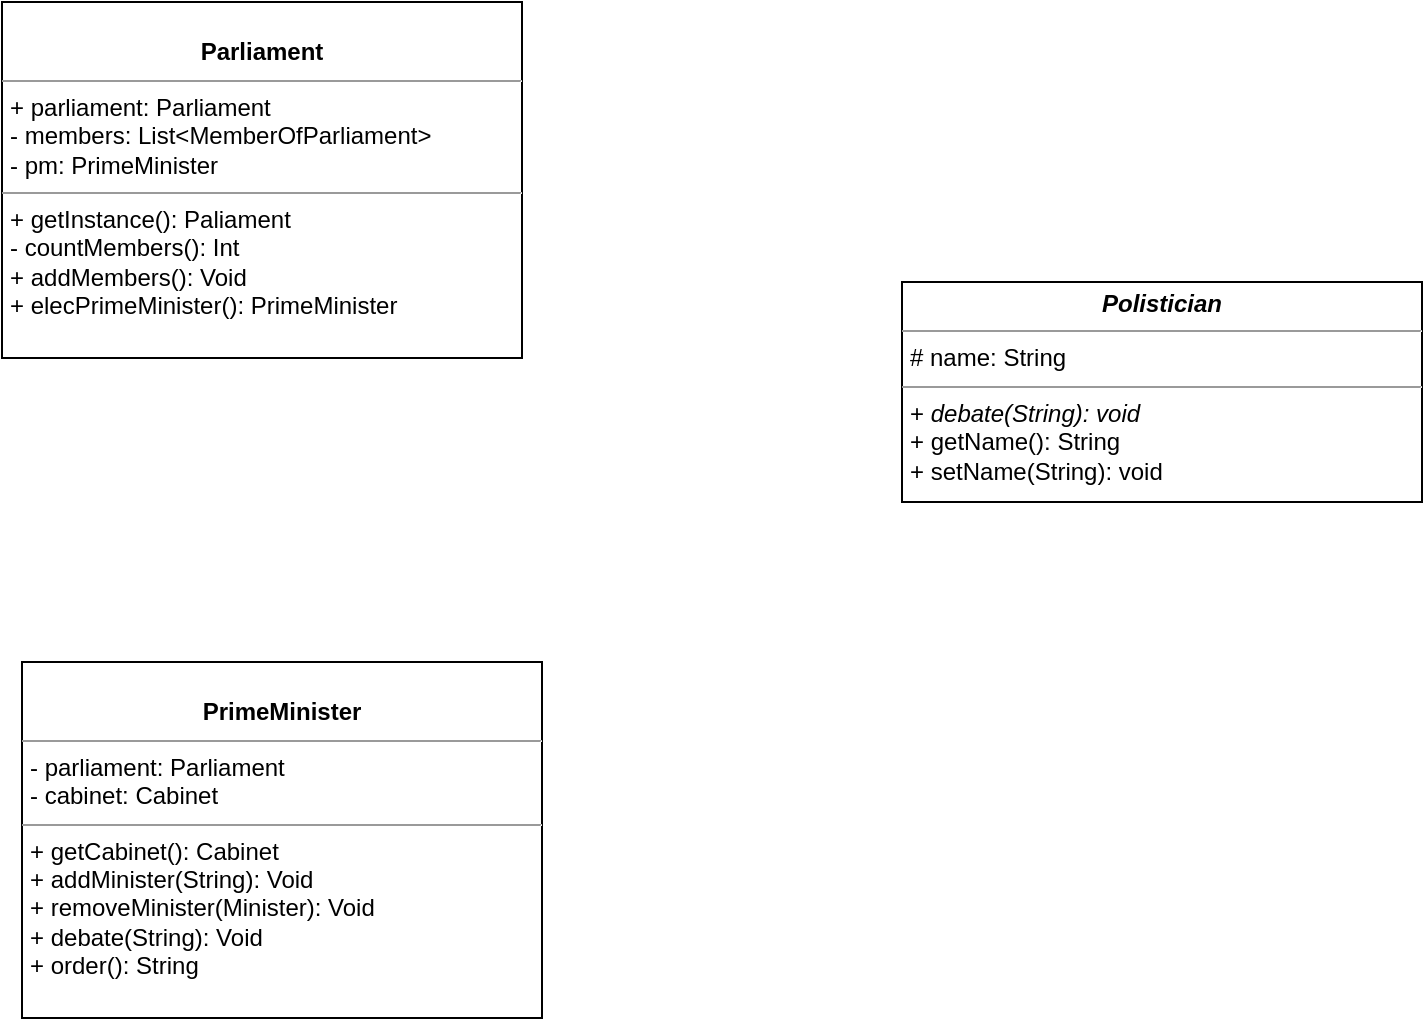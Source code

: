 <mxfile version="15.3.5" type="github">
  <diagram name="Page-1" id="c4acf3e9-155e-7222-9cf6-157b1a14988f">
    <mxGraphModel dx="1422" dy="794" grid="1" gridSize="10" guides="1" tooltips="1" connect="1" arrows="1" fold="1" page="1" pageScale="1" pageWidth="850" pageHeight="1100" background="none" math="0" shadow="0">
      <root>
        <mxCell id="0" />
        <mxCell id="1" parent="0" />
        <mxCell id="5d2195bd80daf111-10" value="&lt;p style=&quot;margin: 0px ; margin-top: 4px ; text-align: center&quot;&gt;&lt;br&gt;&lt;b&gt;Parliament&lt;/b&gt;&lt;/p&gt;&lt;hr size=&quot;1&quot;&gt;&lt;p style=&quot;margin: 0px ; margin-left: 4px&quot;&gt;+ parliament: Parliament&lt;br&gt;- members: List&amp;lt;MemberOfParliament&amp;gt;&lt;/p&gt;&lt;p style=&quot;margin: 0px ; margin-left: 4px&quot;&gt;- pm: PrimeMinister&lt;/p&gt;&lt;hr size=&quot;1&quot;&gt;&lt;p style=&quot;margin: 0px ; margin-left: 4px&quot;&gt;+ getInstance(): Paliament&lt;/p&gt;&lt;p style=&quot;margin: 0px ; margin-left: 4px&quot;&gt;- countMembers(): Int&lt;br&gt;+ addMembers(): Void&lt;/p&gt;&lt;p style=&quot;margin: 0px ; margin-left: 4px&quot;&gt;+ elecPrimeMinister(): PrimeMinister&lt;/p&gt;" style="verticalAlign=top;align=left;overflow=fill;fontSize=12;fontFamily=Helvetica;html=1;rounded=0;shadow=0;comic=0;labelBackgroundColor=none;strokeWidth=1" parent="1" vertex="1">
          <mxGeometry x="70" y="470" width="260" height="178" as="geometry" />
        </mxCell>
        <mxCell id="FtTUQ5o1-Pgynq3K3hbZ-1" value="&lt;p style=&quot;margin: 0px ; margin-top: 4px ; text-align: center&quot;&gt;&lt;br&gt;&lt;b&gt;PrimeMinister&lt;/b&gt;&lt;/p&gt;&lt;hr size=&quot;1&quot;&gt;&lt;p style=&quot;margin: 0px ; margin-left: 4px&quot;&gt;- parliament: Parliament&lt;/p&gt;&lt;p style=&quot;margin: 0px ; margin-left: 4px&quot;&gt;- cabinet: Cabinet&lt;/p&gt;&lt;hr size=&quot;1&quot;&gt;&lt;p style=&quot;margin: 0px ; margin-left: 4px&quot;&gt;+&amp;nbsp;getCabinet():&amp;nbsp;Cabinet&lt;br&gt;&lt;/p&gt;&lt;p style=&quot;margin: 0px ; margin-left: 4px&quot;&gt;+&amp;nbsp;addMinister(String): Void&lt;/p&gt;&lt;p style=&quot;margin: 0px ; margin-left: 4px&quot;&gt;+ removeMinister(Minister): Void&lt;/p&gt;&lt;p style=&quot;margin: 0px ; margin-left: 4px&quot;&gt;+&amp;nbsp;debate(String): Void&lt;/p&gt;&lt;p style=&quot;margin: 0px ; margin-left: 4px&quot;&gt;+&amp;nbsp;order(): String&lt;/p&gt;" style="verticalAlign=top;align=left;overflow=fill;fontSize=12;fontFamily=Helvetica;html=1;rounded=0;shadow=0;comic=0;labelBackgroundColor=none;strokeWidth=1" vertex="1" parent="1">
          <mxGeometry x="80" y="800" width="260" height="178" as="geometry" />
        </mxCell>
        <mxCell id="FtTUQ5o1-Pgynq3K3hbZ-2" value="&lt;p style=&quot;margin: 0px ; margin-top: 4px ; text-align: center&quot;&gt;&lt;b&gt;&lt;i&gt;Polistician&lt;/i&gt;&lt;/b&gt;&lt;/p&gt;&lt;hr size=&quot;1&quot;&gt;&lt;p style=&quot;margin: 0px ; margin-left: 4px&quot;&gt;# name: String&lt;/p&gt;&lt;hr size=&quot;1&quot;&gt;&lt;p style=&quot;margin: 0px ; margin-left: 4px&quot;&gt;+ &lt;i&gt;debate(String): void&lt;/i&gt;&lt;br&gt;&lt;/p&gt;&lt;p style=&quot;margin: 0px ; margin-left: 4px&quot;&gt;+ getName(): String&lt;/p&gt;&lt;p style=&quot;margin: 0px ; margin-left: 4px&quot;&gt;+&amp;nbsp;setName(String): void&lt;/p&gt;" style="verticalAlign=top;align=left;overflow=fill;fontSize=12;fontFamily=Helvetica;html=1;rounded=0;shadow=0;comic=0;labelBackgroundColor=none;strokeWidth=1" vertex="1" parent="1">
          <mxGeometry x="520" y="610" width="260" height="110" as="geometry" />
        </mxCell>
      </root>
    </mxGraphModel>
  </diagram>
</mxfile>
